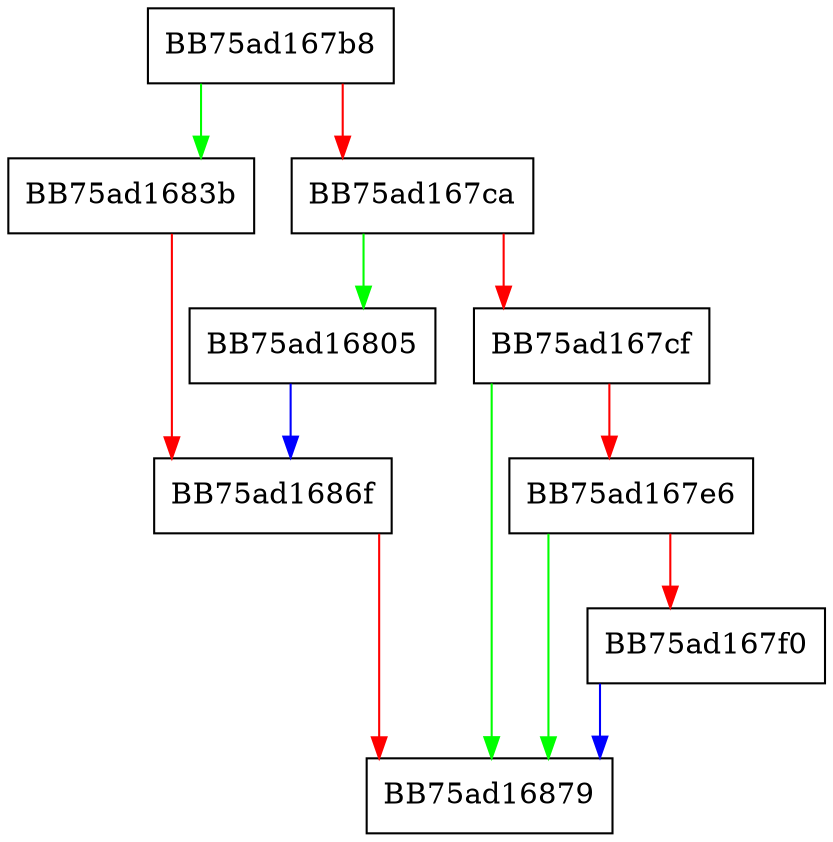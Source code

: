 digraph CRC32 {
  node [shape="box"];
  graph [splines=ortho];
  BB75ad167b8 -> BB75ad1683b [color="green"];
  BB75ad167b8 -> BB75ad167ca [color="red"];
  BB75ad167ca -> BB75ad16805 [color="green"];
  BB75ad167ca -> BB75ad167cf [color="red"];
  BB75ad167cf -> BB75ad16879 [color="green"];
  BB75ad167cf -> BB75ad167e6 [color="red"];
  BB75ad167e6 -> BB75ad16879 [color="green"];
  BB75ad167e6 -> BB75ad167f0 [color="red"];
  BB75ad167f0 -> BB75ad16879 [color="blue"];
  BB75ad16805 -> BB75ad1686f [color="blue"];
  BB75ad1683b -> BB75ad1686f [color="red"];
  BB75ad1686f -> BB75ad16879 [color="red"];
}
